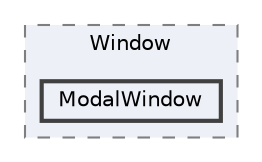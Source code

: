 digraph "C:/Users/むずでょ/Documents/Unity Projects/RMU-1-00-00-Research/Assets/RPGMaker/Codebase/Editor/Common/Window/ModalWindow"
{
 // LATEX_PDF_SIZE
  bgcolor="transparent";
  edge [fontname=Helvetica,fontsize=10,labelfontname=Helvetica,labelfontsize=10];
  node [fontname=Helvetica,fontsize=10,shape=box,height=0.2,width=0.4];
  compound=true
  subgraph clusterdir_af647cdf93790c296f0f094df5a1eb3a {
    graph [ bgcolor="#edf0f7", pencolor="grey50", label="Window", fontname=Helvetica,fontsize=10 style="filled,dashed", URL="dir_af647cdf93790c296f0f094df5a1eb3a.html",tooltip=""]
  dir_ddb3fcb14bef13a201a9f253a6fab64d [label="ModalWindow", fillcolor="#edf0f7", color="grey25", style="filled,bold", URL="dir_ddb3fcb14bef13a201a9f253a6fab64d.html",tooltip=""];
  }
}

